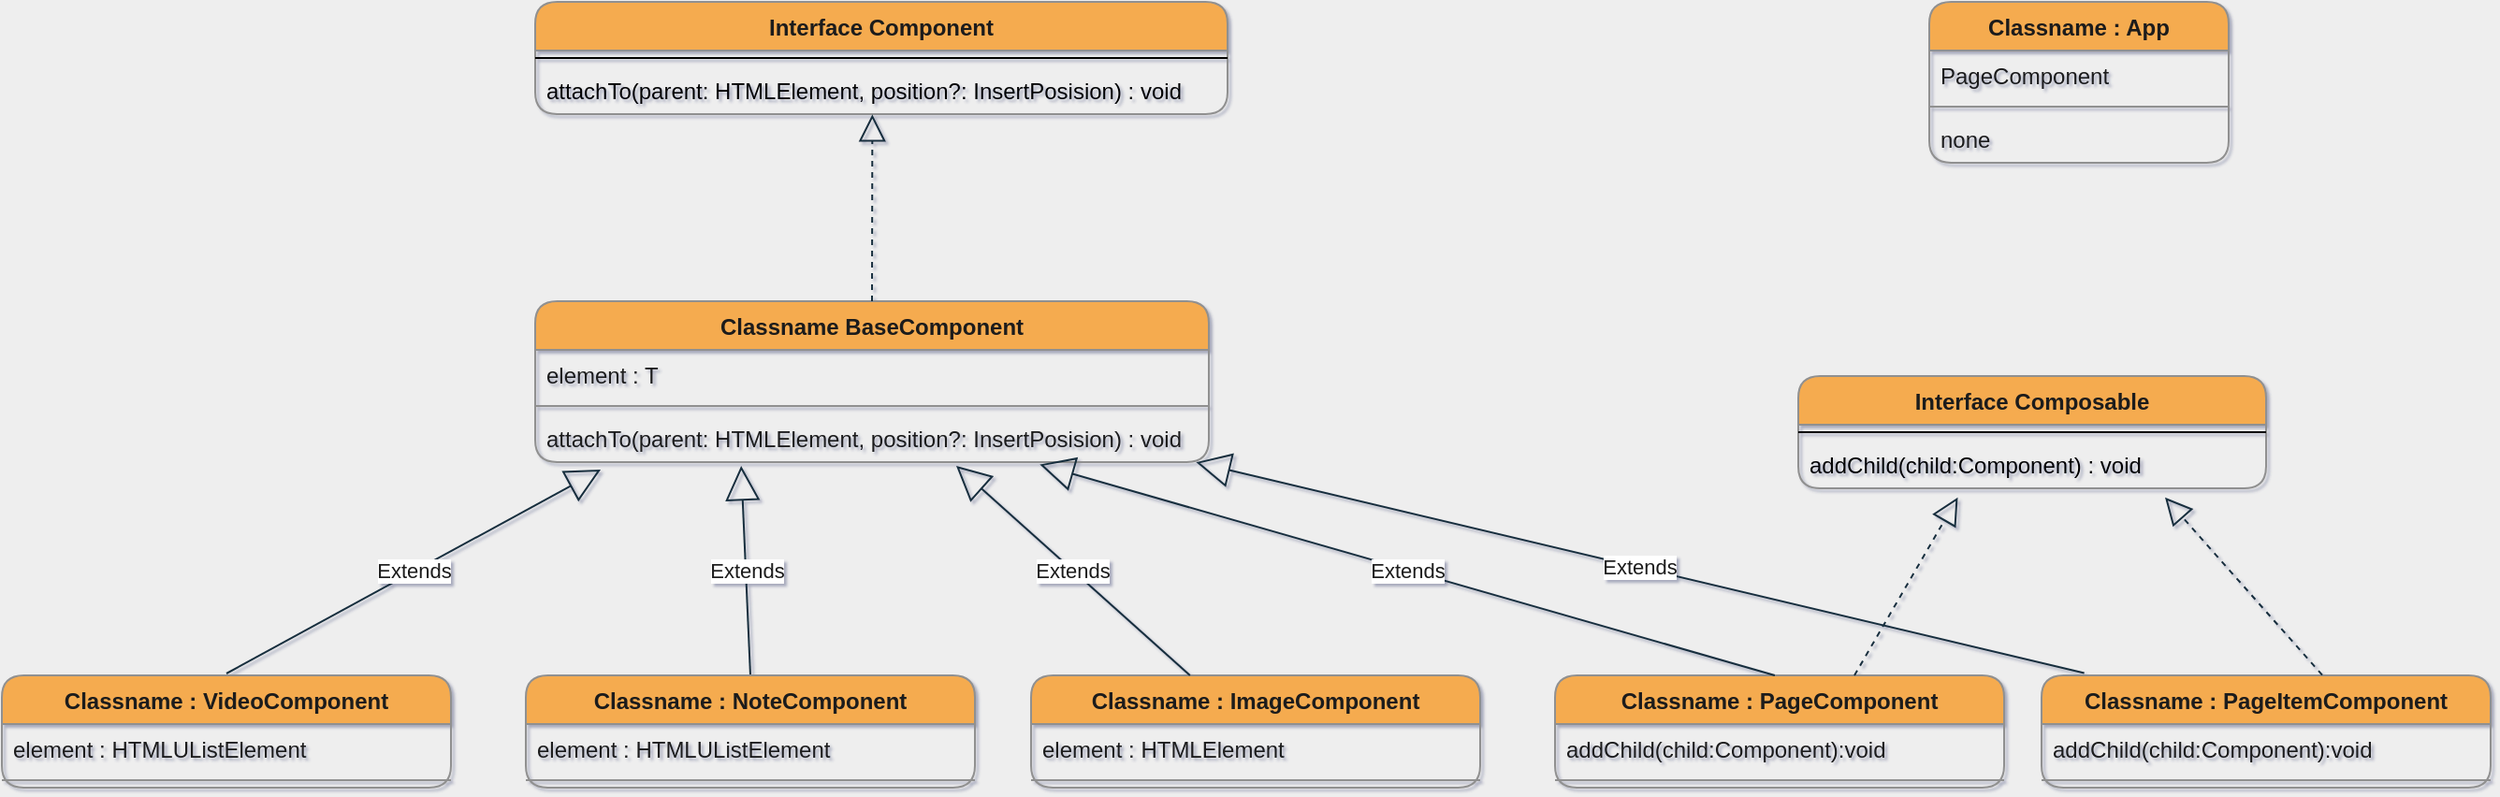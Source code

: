 <mxfile version="15.0.3" type="device"><diagram id="lIDyaAKEWHTNpQx7P82L" name="Page-1"><mxGraphModel dx="2427" dy="981" grid="1" gridSize="10" guides="1" tooltips="1" connect="1" arrows="1" fold="1" page="1" pageScale="1" pageWidth="827" pageHeight="1169" background="#EEEEEE" math="0" shadow="1"><root><mxCell id="0"/><mxCell id="1" parent="0"/><mxCell id="kt2ZJzvy34004zf3-uJq-3" value="Classname : App" style="swimlane;fontStyle=1;align=center;verticalAlign=top;childLayout=stackLayout;horizontal=1;startSize=26;horizontalStack=0;resizeParent=1;resizeParentMax=0;resizeLast=0;collapsible=1;marginBottom=0;rounded=1;strokeColor=#909090;fillColor=#F5AB50;fontColor=#1A1A1A;" parent="1" vertex="1"><mxGeometry x="400" y="40" width="160" height="86" as="geometry"/></mxCell><mxCell id="kt2ZJzvy34004zf3-uJq-4" value="PageComponent" style="text;strokeColor=none;fillColor=none;align=left;verticalAlign=top;spacingLeft=4;spacingRight=4;overflow=hidden;rotatable=0;points=[[0,0.5],[1,0.5]];portConstraint=eastwest;fontColor=#1A1A1A;" parent="kt2ZJzvy34004zf3-uJq-3" vertex="1"><mxGeometry y="26" width="160" height="26" as="geometry"/></mxCell><mxCell id="kt2ZJzvy34004zf3-uJq-5" value="" style="line;strokeWidth=1;fillColor=none;align=left;verticalAlign=middle;spacingTop=-1;spacingLeft=3;spacingRight=3;rotatable=0;labelPosition=right;points=[];portConstraint=eastwest;strokeColor=#909090;fontColor=#1A1A1A;labelBackgroundColor=#EEEEEE;" parent="kt2ZJzvy34004zf3-uJq-3" vertex="1"><mxGeometry y="52" width="160" height="8" as="geometry"/></mxCell><mxCell id="kt2ZJzvy34004zf3-uJq-6" value="none" style="text;strokeColor=none;fillColor=none;align=left;verticalAlign=top;spacingLeft=4;spacingRight=4;overflow=hidden;rotatable=0;points=[[0,0.5],[1,0.5]];portConstraint=eastwest;fontColor=#1A1A1A;" parent="kt2ZJzvy34004zf3-uJq-3" vertex="1"><mxGeometry y="60" width="160" height="26" as="geometry"/></mxCell><mxCell id="kt2ZJzvy34004zf3-uJq-7" value="Classname : VideoComponent" style="swimlane;fontStyle=1;align=center;verticalAlign=top;childLayout=stackLayout;horizontal=1;startSize=26;horizontalStack=0;resizeParent=1;resizeParentMax=0;resizeLast=0;collapsible=1;marginBottom=0;rounded=1;strokeColor=#909090;fillColor=#F5AB50;fontColor=#1A1A1A;" parent="1" vertex="1"><mxGeometry x="-630" y="400" width="240" height="60" as="geometry"/></mxCell><mxCell id="kt2ZJzvy34004zf3-uJq-8" value="element : HTMLUListElement" style="text;strokeColor=none;fillColor=none;align=left;verticalAlign=top;spacingLeft=4;spacingRight=4;overflow=hidden;rotatable=0;points=[[0,0.5],[1,0.5]];portConstraint=eastwest;fontColor=#1A1A1A;" parent="kt2ZJzvy34004zf3-uJq-7" vertex="1"><mxGeometry y="26" width="240" height="26" as="geometry"/></mxCell><mxCell id="kt2ZJzvy34004zf3-uJq-9" value="" style="line;strokeWidth=1;fillColor=none;align=left;verticalAlign=middle;spacingTop=-1;spacingLeft=3;spacingRight=3;rotatable=0;labelPosition=right;points=[];portConstraint=eastwest;strokeColor=#909090;fontColor=#1A1A1A;labelBackgroundColor=#EEEEEE;" parent="kt2ZJzvy34004zf3-uJq-7" vertex="1"><mxGeometry y="52" width="240" height="8" as="geometry"/></mxCell><mxCell id="DSmMZnyoT8cS_qyygut0-5" value="Classname : ImageComponent" style="swimlane;fontStyle=1;align=center;verticalAlign=top;childLayout=stackLayout;horizontal=1;startSize=26;horizontalStack=0;resizeParent=1;resizeParentMax=0;resizeLast=0;collapsible=1;marginBottom=0;rounded=1;strokeColor=#909090;fillColor=#F5AB50;fontColor=#1A1A1A;" parent="1" vertex="1"><mxGeometry x="-80" y="400" width="240" height="60" as="geometry"/></mxCell><mxCell id="DSmMZnyoT8cS_qyygut0-6" value="element : HTMLElement" style="text;strokeColor=none;fillColor=none;align=left;verticalAlign=top;spacingLeft=4;spacingRight=4;overflow=hidden;rotatable=0;points=[[0,0.5],[1,0.5]];portConstraint=eastwest;fontColor=#1A1A1A;" parent="DSmMZnyoT8cS_qyygut0-5" vertex="1"><mxGeometry y="26" width="240" height="26" as="geometry"/></mxCell><mxCell id="DSmMZnyoT8cS_qyygut0-7" value="" style="line;strokeWidth=1;fillColor=none;align=left;verticalAlign=middle;spacingTop=-1;spacingLeft=3;spacingRight=3;rotatable=0;labelPosition=right;points=[];portConstraint=eastwest;strokeColor=#909090;fontColor=#1A1A1A;labelBackgroundColor=#EEEEEE;" parent="DSmMZnyoT8cS_qyygut0-5" vertex="1"><mxGeometry y="52" width="240" height="8" as="geometry"/></mxCell><mxCell id="jH6kBn1-aOrJlWc1elV9-2" value="Classname BaseComponent" style="swimlane;fontStyle=1;align=center;verticalAlign=top;childLayout=stackLayout;horizontal=1;startSize=26;horizontalStack=0;resizeParent=1;resizeParentMax=0;resizeLast=0;collapsible=1;marginBottom=0;fillColor=#F5AB50;strokeColor=#909090;fontColor=#1A1A1A;rounded=1;" parent="1" vertex="1"><mxGeometry x="-345" y="200" width="360" height="86" as="geometry"/></mxCell><mxCell id="jH6kBn1-aOrJlWc1elV9-3" value="element : T" style="text;strokeColor=none;fillColor=none;align=left;verticalAlign=top;spacingLeft=4;spacingRight=4;overflow=hidden;rotatable=0;points=[[0,0.5],[1,0.5]];portConstraint=eastwest;fontColor=#1A1A1A;" parent="jH6kBn1-aOrJlWc1elV9-2" vertex="1"><mxGeometry y="26" width="360" height="26" as="geometry"/></mxCell><mxCell id="jH6kBn1-aOrJlWc1elV9-4" value="" style="line;strokeWidth=1;fillColor=none;align=left;verticalAlign=middle;spacingTop=-1;spacingLeft=3;spacingRight=3;rotatable=0;labelPosition=right;points=[];portConstraint=eastwest;labelBackgroundColor=#EEEEEE;strokeColor=#909090;fontColor=#1A1A1A;" parent="jH6kBn1-aOrJlWc1elV9-2" vertex="1"><mxGeometry y="52" width="360" height="8" as="geometry"/></mxCell><mxCell id="jH6kBn1-aOrJlWc1elV9-5" value="attachTo(parent: HTMLElement, position?: InsertPosision) : void" style="text;strokeColor=none;fillColor=none;align=left;verticalAlign=top;spacingLeft=4;spacingRight=4;overflow=hidden;rotatable=0;points=[[0,0.5],[1,0.5]];portConstraint=eastwest;fontColor=#1A1A1A;" parent="jH6kBn1-aOrJlWc1elV9-2" vertex="1"><mxGeometry y="60" width="360" height="26" as="geometry"/></mxCell><mxCell id="jH6kBn1-aOrJlWc1elV9-10" value="Interface Component" style="swimlane;fontStyle=1;align=center;verticalAlign=top;childLayout=stackLayout;horizontal=1;startSize=26;horizontalStack=0;resizeParent=1;resizeParentMax=0;resizeLast=0;collapsible=1;marginBottom=0;rounded=1;sketch=0;fontColor=#1A1A1A;strokeColor=#909090;fillColor=#F5AB50;" parent="1" vertex="1"><mxGeometry x="-345" y="40" width="370" height="60" as="geometry"/></mxCell><mxCell id="jH6kBn1-aOrJlWc1elV9-12" value="" style="line;strokeWidth=1;fillColor=none;align=left;verticalAlign=middle;spacingTop=-1;spacingLeft=3;spacingRight=3;rotatable=0;labelPosition=right;points=[];portConstraint=eastwest;" parent="jH6kBn1-aOrJlWc1elV9-10" vertex="1"><mxGeometry y="26" width="370" height="8" as="geometry"/></mxCell><mxCell id="jH6kBn1-aOrJlWc1elV9-13" value="attachTo(parent: HTMLElement, position?: InsertPosision) : void" style="text;strokeColor=none;fillColor=none;align=left;verticalAlign=top;spacingLeft=4;spacingRight=4;overflow=hidden;rotatable=0;points=[[0,0.5],[1,0.5]];portConstraint=eastwest;" parent="jH6kBn1-aOrJlWc1elV9-10" vertex="1"><mxGeometry y="34" width="370" height="26" as="geometry"/></mxCell><mxCell id="jH6kBn1-aOrJlWc1elV9-19" value="" style="endArrow=block;dashed=1;endFill=0;endSize=12;html=1;fontColor=#1A1A1A;strokeColor=#182E3E;exitX=0.5;exitY=0;exitDx=0;exitDy=0;entryX=0.487;entryY=1.007;entryDx=0;entryDy=0;entryPerimeter=0;" parent="1" source="jH6kBn1-aOrJlWc1elV9-2" edge="1" target="jH6kBn1-aOrJlWc1elV9-13"><mxGeometry width="160" relative="1" as="geometry"><mxPoint x="-435" y="200" as="sourcePoint"/><mxPoint x="-170.5" y="100" as="targetPoint"/></mxGeometry></mxCell><mxCell id="jH6kBn1-aOrJlWc1elV9-20" value="Extends" style="endArrow=block;endSize=16;endFill=0;html=1;fontColor=#1A1A1A;strokeColor=#182E3E;" parent="1" edge="1"><mxGeometry width="160" relative="1" as="geometry"><mxPoint x="-510" y="399" as="sourcePoint"/><mxPoint x="-310" y="290" as="targetPoint"/></mxGeometry></mxCell><mxCell id="jH6kBn1-aOrJlWc1elV9-21" value="Extends" style="endArrow=block;endSize=16;endFill=0;html=1;fontColor=#1A1A1A;strokeColor=#182E3E;entryX=0.653;entryY=1.077;entryDx=0;entryDy=0;entryPerimeter=0;exitX=0.5;exitY=0;exitDx=0;exitDy=0;" parent="1" source="973JW5aD_PqbseMbBoT0-1" edge="1"><mxGeometry width="160" relative="1" as="geometry"><mxPoint x="-110" y="400" as="sourcePoint"/><mxPoint x="-234.92" y="288.002" as="targetPoint"/></mxGeometry></mxCell><mxCell id="973JW5aD_PqbseMbBoT0-1" value="Classname : NoteComponent" style="swimlane;fontStyle=1;align=center;verticalAlign=top;childLayout=stackLayout;horizontal=1;startSize=26;horizontalStack=0;resizeParent=1;resizeParentMax=0;resizeLast=0;collapsible=1;marginBottom=0;rounded=1;strokeColor=#909090;fillColor=#F5AB50;fontColor=#1A1A1A;" parent="1" vertex="1"><mxGeometry x="-350" y="400" width="240" height="60" as="geometry"/></mxCell><mxCell id="973JW5aD_PqbseMbBoT0-2" value="element : HTMLUListElement" style="text;strokeColor=none;fillColor=none;align=left;verticalAlign=top;spacingLeft=4;spacingRight=4;overflow=hidden;rotatable=0;points=[[0,0.5],[1,0.5]];portConstraint=eastwest;fontColor=#1A1A1A;" parent="973JW5aD_PqbseMbBoT0-1" vertex="1"><mxGeometry y="26" width="240" height="26" as="geometry"/></mxCell><mxCell id="973JW5aD_PqbseMbBoT0-3" value="" style="line;strokeWidth=1;fillColor=none;align=left;verticalAlign=middle;spacingTop=-1;spacingLeft=3;spacingRight=3;rotatable=0;labelPosition=right;points=[];portConstraint=eastwest;strokeColor=#909090;fontColor=#1A1A1A;labelBackgroundColor=#EEEEEE;" parent="973JW5aD_PqbseMbBoT0-1" vertex="1"><mxGeometry y="52" width="240" height="8" as="geometry"/></mxCell><mxCell id="973JW5aD_PqbseMbBoT0-4" value="Classname : PageComponent" style="swimlane;fontStyle=1;align=center;verticalAlign=top;childLayout=stackLayout;horizontal=1;startSize=26;horizontalStack=0;resizeParent=1;resizeParentMax=0;resizeLast=0;collapsible=1;marginBottom=0;rounded=1;strokeColor=#909090;fillColor=#F5AB50;fontColor=#1A1A1A;" parent="1" vertex="1"><mxGeometry x="200" y="400" width="240" height="60" as="geometry"/></mxCell><mxCell id="973JW5aD_PqbseMbBoT0-5" value="addChild(child:Component):void" style="text;strokeColor=none;fillColor=none;align=left;verticalAlign=top;spacingLeft=4;spacingRight=4;overflow=hidden;rotatable=0;points=[[0,0.5],[1,0.5]];portConstraint=eastwest;fontColor=#1A1A1A;" parent="973JW5aD_PqbseMbBoT0-4" vertex="1"><mxGeometry y="26" width="240" height="26" as="geometry"/></mxCell><mxCell id="973JW5aD_PqbseMbBoT0-6" value="" style="line;strokeWidth=1;fillColor=none;align=left;verticalAlign=middle;spacingTop=-1;spacingLeft=3;spacingRight=3;rotatable=0;labelPosition=right;points=[];portConstraint=eastwest;strokeColor=#909090;fontColor=#1A1A1A;labelBackgroundColor=#EEEEEE;" parent="973JW5aD_PqbseMbBoT0-4" vertex="1"><mxGeometry y="52" width="240" height="8" as="geometry"/></mxCell><mxCell id="973JW5aD_PqbseMbBoT0-7" value="Extends" style="endArrow=block;endSize=16;endFill=0;html=1;fontColor=#1A1A1A;strokeColor=#182E3E;entryX=0.653;entryY=1.077;entryDx=0;entryDy=0;entryPerimeter=0;" parent="1" edge="1"><mxGeometry width="160" relative="1" as="geometry"><mxPoint x="4.92" y="400" as="sourcePoint"/><mxPoint x="-120.0" y="288.002" as="targetPoint"/></mxGeometry></mxCell><mxCell id="973JW5aD_PqbseMbBoT0-8" value="Extends" style="endArrow=block;endSize=16;endFill=0;html=1;fontColor=#1A1A1A;strokeColor=#182E3E;entryX=0.749;entryY=1.048;entryDx=0;entryDy=0;entryPerimeter=0;" parent="1" edge="1" target="jH6kBn1-aOrJlWc1elV9-5"><mxGeometry width="160" relative="1" as="geometry"><mxPoint x="317.46" y="400" as="sourcePoint"/><mxPoint x="642.54" y="292" as="targetPoint"/></mxGeometry></mxCell><mxCell id="Pw8SQhIOo_SQpW02Btnl-1" value="Classname : PageItemComponent" style="swimlane;fontStyle=1;align=center;verticalAlign=top;childLayout=stackLayout;horizontal=1;startSize=26;horizontalStack=0;resizeParent=1;resizeParentMax=0;resizeLast=0;collapsible=1;marginBottom=0;rounded=1;strokeColor=#909090;fillColor=#F5AB50;fontColor=#1A1A1A;" vertex="1" parent="1"><mxGeometry x="460" y="400" width="240" height="60" as="geometry"/></mxCell><mxCell id="Pw8SQhIOo_SQpW02Btnl-2" value="addChild(child:Component):void" style="text;strokeColor=none;fillColor=none;align=left;verticalAlign=top;spacingLeft=4;spacingRight=4;overflow=hidden;rotatable=0;points=[[0,0.5],[1,0.5]];portConstraint=eastwest;fontColor=#1A1A1A;" vertex="1" parent="Pw8SQhIOo_SQpW02Btnl-1"><mxGeometry y="26" width="240" height="26" as="geometry"/></mxCell><mxCell id="Pw8SQhIOo_SQpW02Btnl-3" value="" style="line;strokeWidth=1;fillColor=none;align=left;verticalAlign=middle;spacingTop=-1;spacingLeft=3;spacingRight=3;rotatable=0;labelPosition=right;points=[];portConstraint=eastwest;strokeColor=#909090;fontColor=#1A1A1A;labelBackgroundColor=#EEEEEE;" vertex="1" parent="Pw8SQhIOo_SQpW02Btnl-1"><mxGeometry y="52" width="240" height="8" as="geometry"/></mxCell><mxCell id="Pw8SQhIOo_SQpW02Btnl-4" value="Extends" style="endArrow=block;endSize=16;endFill=0;html=1;fontColor=#1A1A1A;strokeColor=#182E3E;entryX=0.981;entryY=1.002;entryDx=0;entryDy=0;entryPerimeter=0;" edge="1" parent="1" target="jH6kBn1-aOrJlWc1elV9-5"><mxGeometry width="160" relative="1" as="geometry"><mxPoint x="482.82" y="398.75" as="sourcePoint"/><mxPoint x="90.0" y="285.998" as="targetPoint"/></mxGeometry></mxCell><mxCell id="Pw8SQhIOo_SQpW02Btnl-5" value="Interface Composable" style="swimlane;fontStyle=1;align=center;verticalAlign=top;childLayout=stackLayout;horizontal=1;startSize=26;horizontalStack=0;resizeParent=1;resizeParentMax=0;resizeLast=0;collapsible=1;marginBottom=0;rounded=1;sketch=0;fontColor=#1A1A1A;strokeColor=#909090;fillColor=#F5AB50;" vertex="1" parent="1"><mxGeometry x="330" y="240" width="250" height="60" as="geometry"/></mxCell><mxCell id="Pw8SQhIOo_SQpW02Btnl-6" value="" style="line;strokeWidth=1;fillColor=none;align=left;verticalAlign=middle;spacingTop=-1;spacingLeft=3;spacingRight=3;rotatable=0;labelPosition=right;points=[];portConstraint=eastwest;" vertex="1" parent="Pw8SQhIOo_SQpW02Btnl-5"><mxGeometry y="26" width="250" height="8" as="geometry"/></mxCell><mxCell id="Pw8SQhIOo_SQpW02Btnl-7" value="addChild(child:Component) : void" style="text;strokeColor=none;fillColor=none;align=left;verticalAlign=top;spacingLeft=4;spacingRight=4;overflow=hidden;rotatable=0;points=[[0,0.5],[1,0.5]];portConstraint=eastwest;" vertex="1" parent="Pw8SQhIOo_SQpW02Btnl-5"><mxGeometry y="34" width="250" height="26" as="geometry"/></mxCell><mxCell id="Pw8SQhIOo_SQpW02Btnl-8" value="" style="endArrow=block;dashed=1;endFill=0;endSize=12;html=1;fontColor=#1A1A1A;strokeColor=#182E3E;exitX=0.5;exitY=0;exitDx=0;exitDy=0;entryX=0.784;entryY=1.188;entryDx=0;entryDy=0;entryPerimeter=0;" edge="1" parent="1" target="Pw8SQhIOo_SQpW02Btnl-7"><mxGeometry width="160" relative="1" as="geometry"><mxPoint x="610" y="399.82" as="sourcePoint"/><mxPoint x="610.19" y="300.002" as="targetPoint"/></mxGeometry></mxCell><mxCell id="Pw8SQhIOo_SQpW02Btnl-9" value="" style="endArrow=block;dashed=1;endFill=0;endSize=12;html=1;fontColor=#1A1A1A;strokeColor=#182E3E;exitX=0.5;exitY=0;exitDx=0;exitDy=0;entryX=0.341;entryY=1.188;entryDx=0;entryDy=0;entryPerimeter=0;" edge="1" parent="1" target="Pw8SQhIOo_SQpW02Btnl-7"><mxGeometry width="160" relative="1" as="geometry"><mxPoint x="360" y="400" as="sourcePoint"/><mxPoint x="360.19" y="300.182" as="targetPoint"/></mxGeometry></mxCell></root></mxGraphModel></diagram></mxfile>